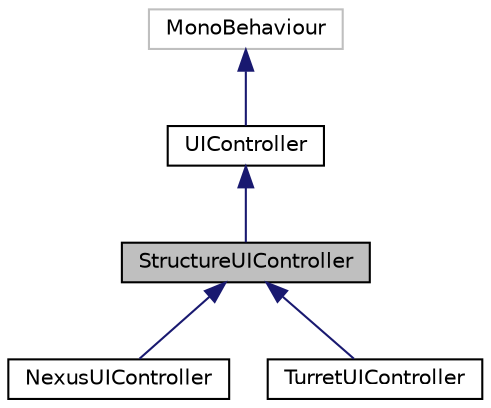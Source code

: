 digraph "StructureUIController"
{
 // INTERACTIVE_SVG=YES
 // LATEX_PDF_SIZE
  edge [fontname="Helvetica",fontsize="10",labelfontname="Helvetica",labelfontsize="10"];
  node [fontname="Helvetica",fontsize="10",shape=record];
  Node1 [label="StructureUIController",height=0.2,width=0.4,color="black", fillcolor="grey75", style="filled", fontcolor="black",tooltip=" "];
  Node2 -> Node1 [dir="back",color="midnightblue",fontsize="10",style="solid",fontname="Helvetica"];
  Node2 [label="UIController",height=0.2,width=0.4,color="black", fillcolor="white", style="filled",URL="$class_u_i_controller.html",tooltip="Base abstract class for all the entities that have UI and Stats in the game."];
  Node3 -> Node2 [dir="back",color="midnightblue",fontsize="10",style="solid",fontname="Helvetica"];
  Node3 [label="MonoBehaviour",height=0.2,width=0.4,color="grey75", fillcolor="white", style="filled",tooltip=" "];
  Node1 -> Node4 [dir="back",color="midnightblue",fontsize="10",style="solid",fontname="Helvetica"];
  Node4 [label="NexusUIController",height=0.2,width=0.4,color="black", fillcolor="white", style="filled",URL="$class_nexus_u_i_controller.html",tooltip=" "];
  Node1 -> Node5 [dir="back",color="midnightblue",fontsize="10",style="solid",fontname="Helvetica"];
  Node5 [label="TurretUIController",height=0.2,width=0.4,color="black", fillcolor="white", style="filled",URL="$class_turret_u_i_controller.html",tooltip=" "];
}
